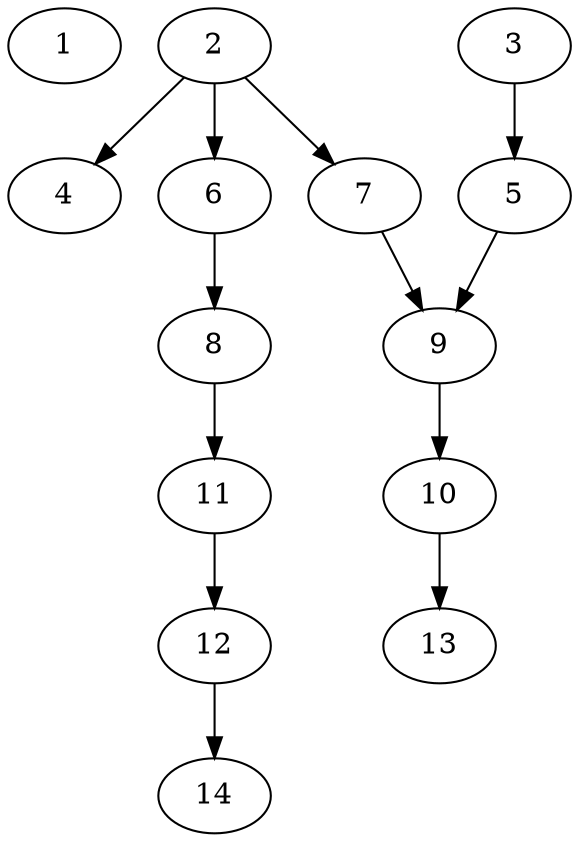 // DAG (tier=1-easy, mode=compute, n=14, ccr=0.266, fat=0.419, density=0.344, regular=0.633, jump=0.091, mindata=262144, maxdata=2097152)
// DAG automatically generated by daggen at Sun Aug 24 16:33:32 2025
// /home/ermia/Project/Environments/daggen/bin/daggen --dot --ccr 0.266 --fat 0.419 --regular 0.633 --density 0.344 --jump 0.091 --mindata 262144 --maxdata 2097152 -n 14 
digraph G {
  1 [size="7892576310255503", alpha="0.09", expect_size="3946288155127751"]
  2 [size="4076370640502784000", alpha="0.07", expect_size="2038185320251392000"]
  2 -> 4 [size ="20414516428800"]
  2 -> 6 [size ="20414516428800"]
  2 -> 7 [size ="20414516428800"]
  3 [size="29583158033323468", alpha="0.11", expect_size="14791579016661734"]
  3 -> 5 [size ="18899542212608"]
  4 [size="12790192869458040", alpha="0.03", expect_size="6395096434729020"]
  5 [size="478360934488615", alpha="0.12", expect_size="239180467244307"]
  5 -> 9 [size ="1315467952128"]
  6 [size="45643206938853376", alpha="0.02", expect_size="22821603469426688"]
  6 -> 8 [size ="1021740843008"]
  7 [size="3652947063378804736", alpha="0.15", expect_size="1826473531689402368"]
  7 -> 9 [size ="18975165513728"]
  8 [size="6580412809740288000", alpha="0.08", expect_size="3290206404870144000"]
  8 -> 11 [size ="28092609331200"]
  9 [size="9064701460101180", alpha="0.07", expect_size="4532350730050590"]
  9 -> 10 [size ="14972792864768"]
  10 [size="1440574057944050", alpha="0.12", expect_size="720287028972025"]
  10 -> 13 [size ="29648696115200"]
  11 [size="118392467510938", alpha="0.11", expect_size="59196233755469"]
  11 -> 12 [size ="4409262080000"]
  12 [size="9268361473960224", alpha="0.08", expect_size="4634180736980112"]
  12 -> 14 [size ="5695663505408"]
  13 [size="2809619591880245248", alpha="0.14", expect_size="1404809795940122624"]
  14 [size="6483801451385585664", alpha="0.11", expect_size="3241900725692792832"]
}
